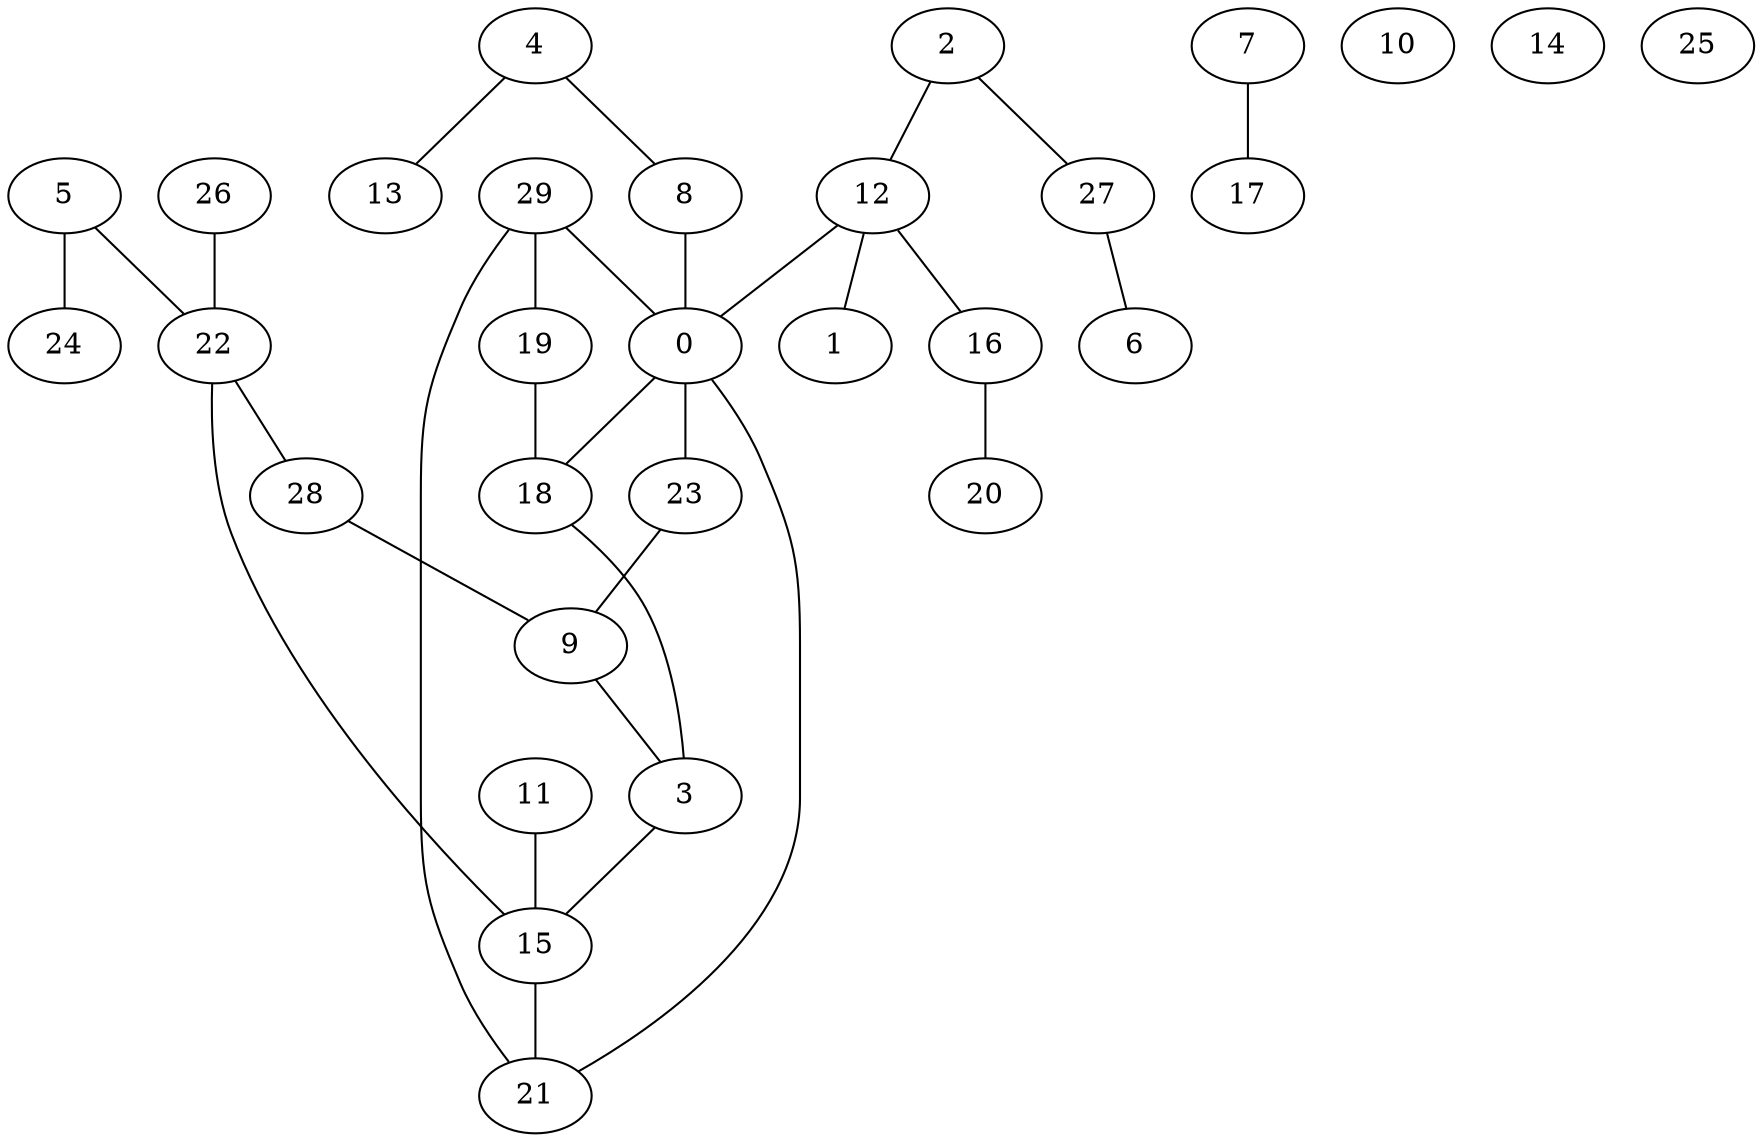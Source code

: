 graph {
	0 [label=0]
	1 [label=1]
	2 [label=2]
	3 [label=3]
	4 [label=4]
	5 [label=5]
	6 [label=6]
	7 [label=7]
	8 [label=8]
	9 [label=9]
	10 [label=10]
	11 [label=11]
	12 [label=12]
	13 [label=13]
	14 [label=14]
	15 [label=15]
	16 [label=16]
	17 [label=17]
	18 [label=18]
	19 [label=19]
	20 [label=20]
	21 [label=21]
	22 [label=22]
	23 [label=23]
	24 [label=24]
	25 [label=25]
	26 [label=26]
	27 [label=27]
	28 [label=28]
	29 [label=29]
	28 -- 9
	0 -- 21
	5 -- 22
	2 -- 27
	12 -- 16
	18 -- 3
	2 -- 12
	22 -- 15
	4 -- 8
	27 -- 6
	19 -- 18
	0 -- 18
	12 -- 1
	7 -- 17
	4 -- 13
	26 -- 22
	12 -- 0
	23 -- 9
	0 -- 23
	3 -- 15
	8 -- 0
	29 -- 19
	29 -- 21
	29 -- 0
	22 -- 28
	11 -- 15
	9 -- 3
	5 -- 24
	16 -- 20
	15 -- 21
}